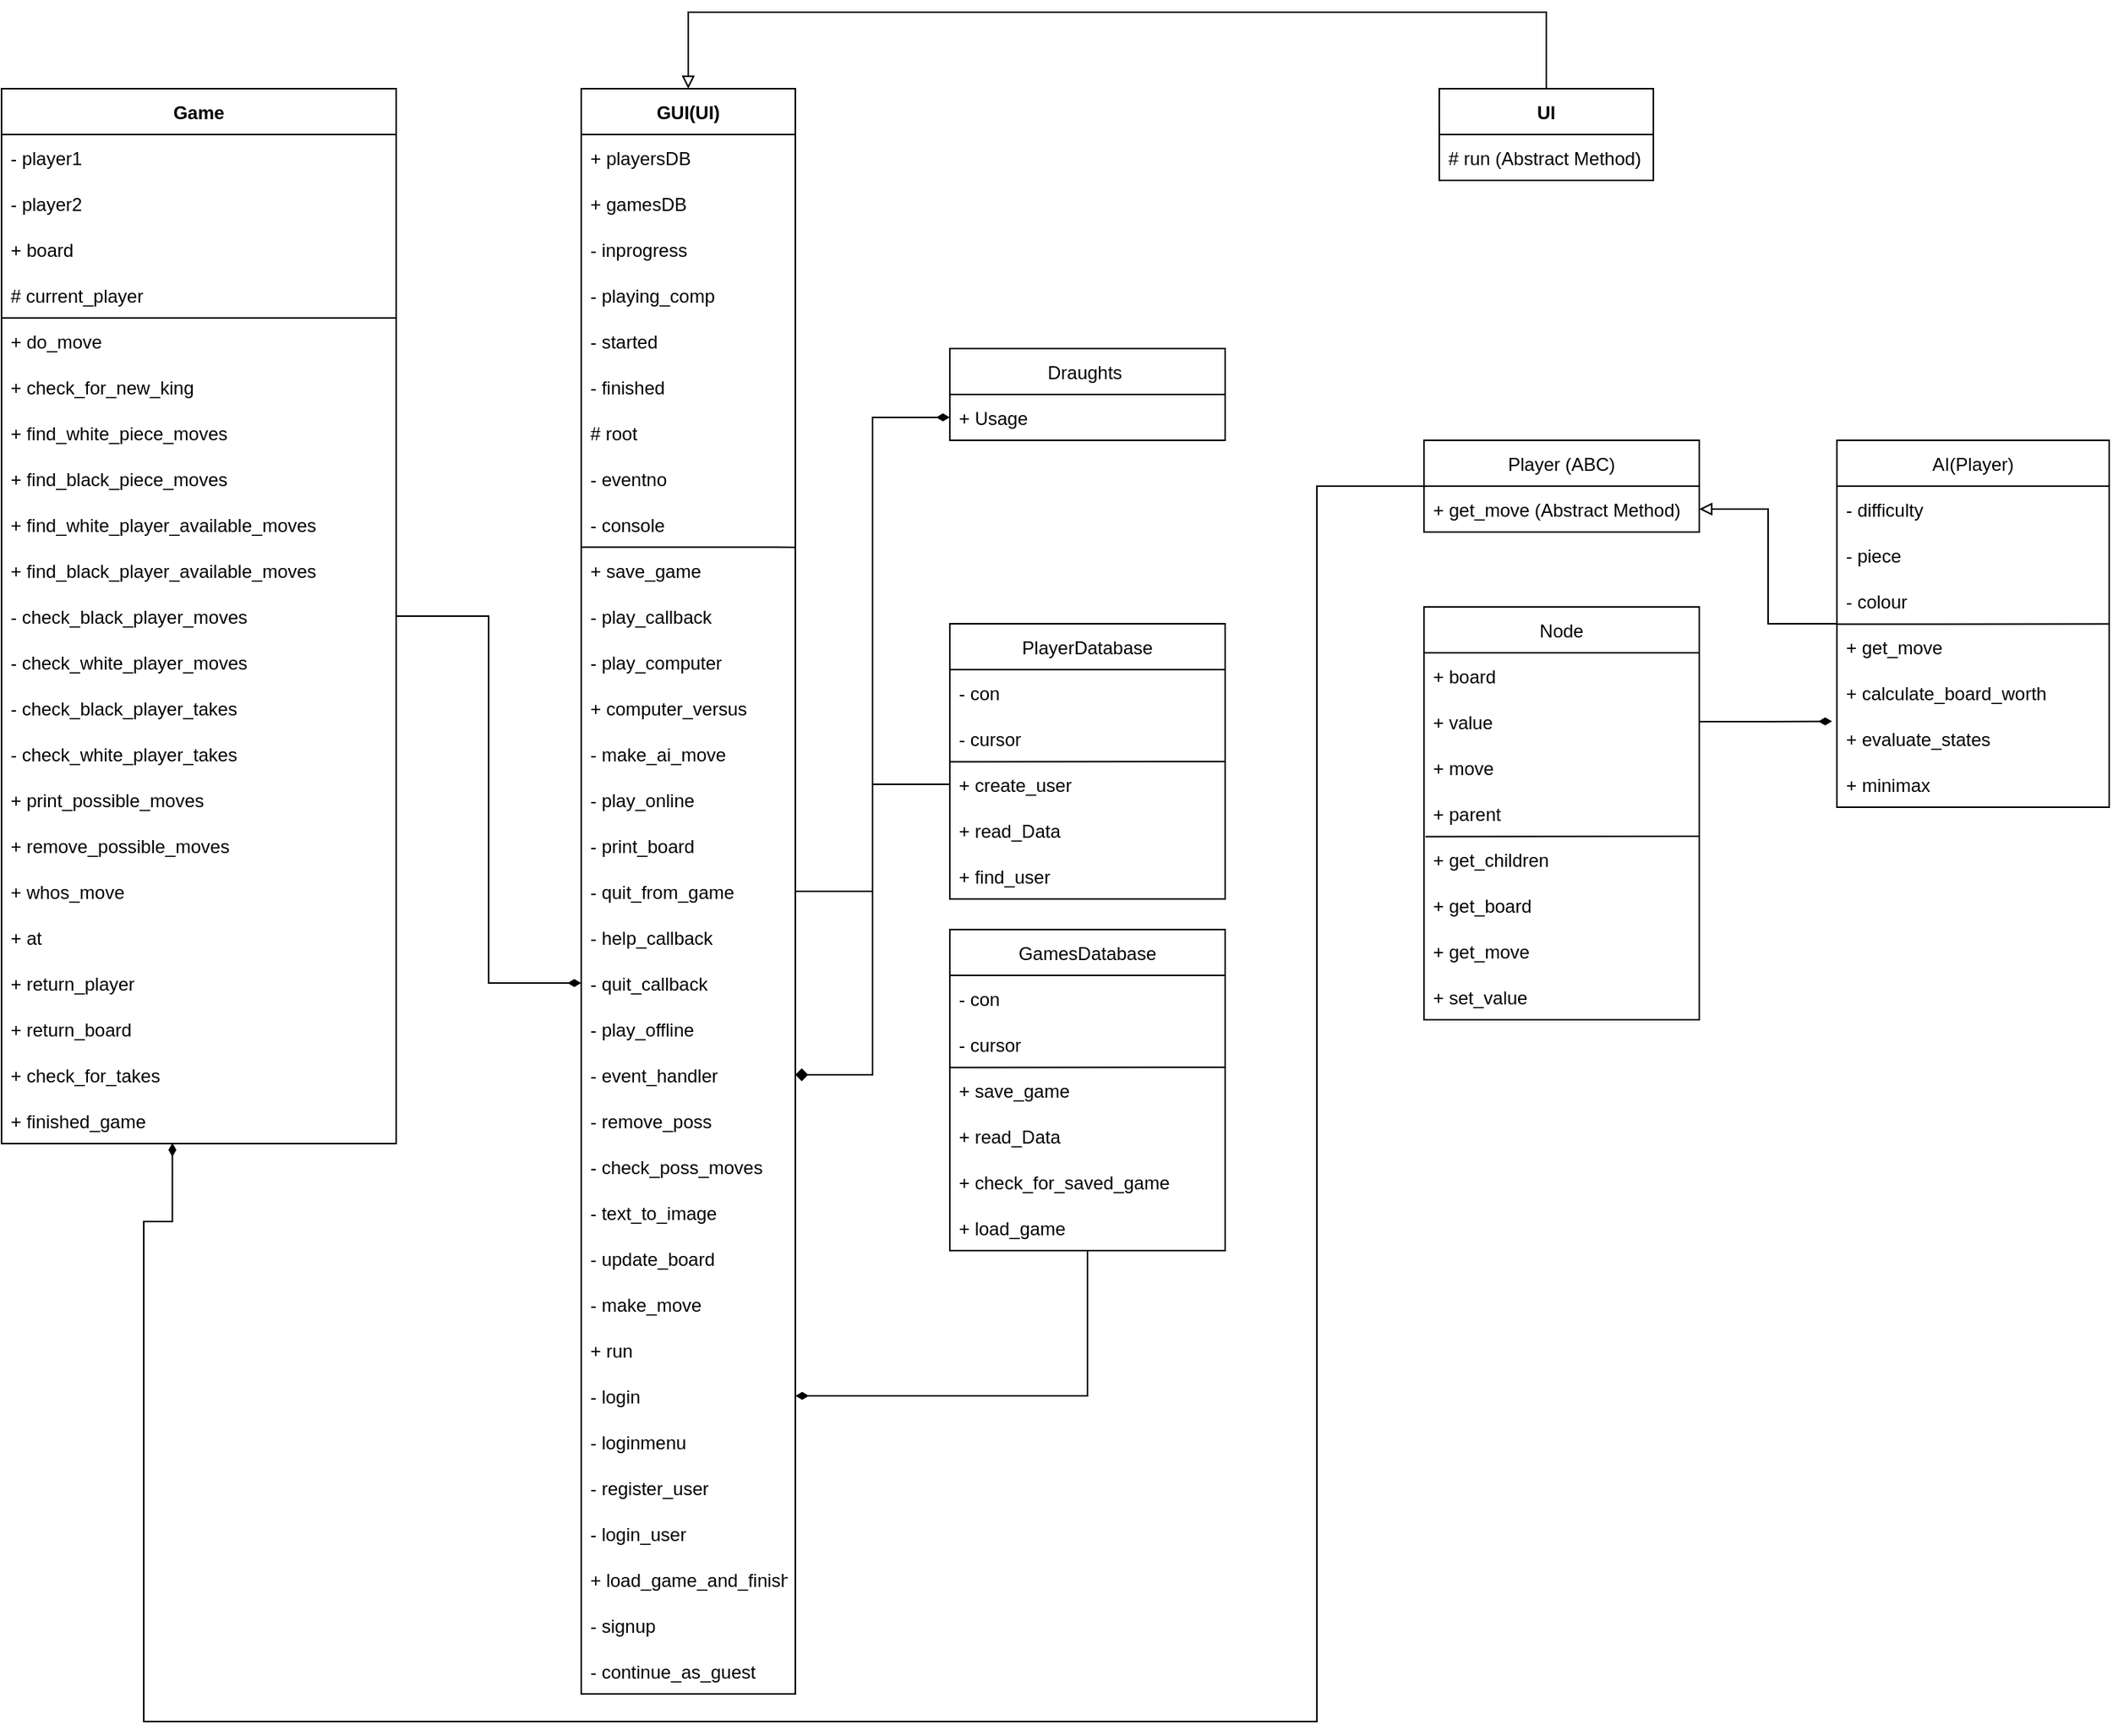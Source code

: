 <mxfile compressed="true" version="16.1.2" type="device"><diagram id="3Qp2XxojewarjUN9n5s5" name="Page-1"><mxGraphModel dx="2324" dy="1180" grid="0" gridSize="10" guides="1" tooltips="1" connect="1" arrows="1" fold="1" page="1" pageScale="1" pageWidth="1654" pageHeight="1169" math="0" shadow="0"><root><mxCell id="0"/><mxCell id="1" parent="0"/><mxCell id="8Btw_hAtKt0kwqndsdQg-38" style="edgeStyle=orthogonalEdgeStyle;rounded=0;orthogonalLoop=1;jettySize=auto;html=1;entryX=0;entryY=0.5;entryDx=0;entryDy=0;endArrow=diamondThin;endFill=1;strokeWidth=1;" parent="1" source="6uSlgZsd5rCqAdP7p0Hb-4" target="6uSlgZsd5rCqAdP7p0Hb-30" edge="1"><mxGeometry relative="1" as="geometry"/></mxCell><mxCell id="6uSlgZsd5rCqAdP7p0Hb-4" value="Game" style="swimlane;fontStyle=1;childLayout=stackLayout;horizontal=1;startSize=30;horizontalStack=0;resizeParent=1;resizeParentMax=0;resizeLast=0;collapsible=1;marginBottom=0;direction=east;" parent="1" vertex="1"><mxGeometry x="50" y="60" width="258" height="690" as="geometry"/></mxCell><mxCell id="YsAnaq6iG1GSpcBaOWJJ-23" value="- player1" style="text;strokeColor=none;fillColor=none;align=left;verticalAlign=middle;spacingLeft=4;spacingRight=4;overflow=hidden;points=[[0,0.5],[1,0.5]];portConstraint=eastwest;rotatable=0;" parent="6uSlgZsd5rCqAdP7p0Hb-4" vertex="1"><mxGeometry y="30" width="258" height="30" as="geometry"/></mxCell><mxCell id="8Btw_hAtKt0kwqndsdQg-4" value="- player2" style="text;strokeColor=none;fillColor=none;align=left;verticalAlign=middle;spacingLeft=4;spacingRight=4;overflow=hidden;points=[[0,0.5],[1,0.5]];portConstraint=eastwest;rotatable=0;" parent="6uSlgZsd5rCqAdP7p0Hb-4" vertex="1"><mxGeometry y="60" width="258" height="30" as="geometry"/></mxCell><mxCell id="8Btw_hAtKt0kwqndsdQg-5" value="+ board" style="text;strokeColor=none;fillColor=none;align=left;verticalAlign=middle;spacingLeft=4;spacingRight=4;overflow=hidden;points=[[0,0.5],[1,0.5]];portConstraint=eastwest;rotatable=0;" parent="6uSlgZsd5rCqAdP7p0Hb-4" vertex="1"><mxGeometry y="90" width="258" height="30" as="geometry"/></mxCell><mxCell id="8Btw_hAtKt0kwqndsdQg-6" value="# current_player" style="text;strokeColor=none;fillColor=none;align=left;verticalAlign=middle;spacingLeft=4;spacingRight=4;overflow=hidden;points=[[0,0.5],[1,0.5]];portConstraint=eastwest;rotatable=0;" parent="6uSlgZsd5rCqAdP7p0Hb-4" vertex="1"><mxGeometry y="120" width="258" height="30" as="geometry"/></mxCell><mxCell id="6uSlgZsd5rCqAdP7p0Hb-5" value="+ do_move" style="text;strokeColor=none;fillColor=none;align=left;verticalAlign=middle;spacingLeft=4;spacingRight=4;overflow=hidden;points=[[0,0.5],[1,0.5]];portConstraint=eastwest;rotatable=0;" parent="6uSlgZsd5rCqAdP7p0Hb-4" vertex="1"><mxGeometry y="150" width="258" height="30" as="geometry"/></mxCell><mxCell id="YsAnaq6iG1GSpcBaOWJJ-24" value="" style="endArrow=none;html=1;rounded=0;exitX=0.002;exitY=0.002;exitDx=0;exitDy=0;exitPerimeter=0;entryX=1.001;entryY=0.002;entryDx=0;entryDy=0;entryPerimeter=0;" parent="6uSlgZsd5rCqAdP7p0Hb-4" source="6uSlgZsd5rCqAdP7p0Hb-5" target="6uSlgZsd5rCqAdP7p0Hb-5" edge="1"><mxGeometry width="50" height="50" relative="1" as="geometry"><mxPoint x="130" y="140" as="sourcePoint"/><mxPoint x="180" y="90" as="targetPoint"/></mxGeometry></mxCell><mxCell id="6uSlgZsd5rCqAdP7p0Hb-6" value="+ check_for_new_king" style="text;strokeColor=none;fillColor=none;align=left;verticalAlign=middle;spacingLeft=4;spacingRight=4;overflow=hidden;points=[[0,0.5],[1,0.5]];portConstraint=eastwest;rotatable=0;" parent="6uSlgZsd5rCqAdP7p0Hb-4" vertex="1"><mxGeometry y="180" width="258" height="30" as="geometry"/></mxCell><mxCell id="6uSlgZsd5rCqAdP7p0Hb-7" value="+ find_white_piece_moves" style="text;strokeColor=none;fillColor=none;align=left;verticalAlign=middle;spacingLeft=4;spacingRight=4;overflow=hidden;points=[[0,0.5],[1,0.5]];portConstraint=eastwest;rotatable=0;" parent="6uSlgZsd5rCqAdP7p0Hb-4" vertex="1"><mxGeometry y="210" width="258" height="30" as="geometry"/></mxCell><mxCell id="y2hn0-UuAbxZvEUYTkc_-26" value="+ find_black_piece_moves" style="text;strokeColor=none;fillColor=none;align=left;verticalAlign=middle;spacingLeft=4;spacingRight=4;overflow=hidden;points=[[0,0.5],[1,0.5]];portConstraint=eastwest;rotatable=0;" vertex="1" parent="6uSlgZsd5rCqAdP7p0Hb-4"><mxGeometry y="240" width="258" height="30" as="geometry"/></mxCell><mxCell id="y2hn0-UuAbxZvEUYTkc_-27" value="+ find_white_player_available_moves" style="text;strokeColor=none;fillColor=none;align=left;verticalAlign=middle;spacingLeft=4;spacingRight=4;overflow=hidden;points=[[0,0.5],[1,0.5]];portConstraint=eastwest;rotatable=0;" vertex="1" parent="6uSlgZsd5rCqAdP7p0Hb-4"><mxGeometry y="270" width="258" height="30" as="geometry"/></mxCell><mxCell id="y2hn0-UuAbxZvEUYTkc_-28" value="+ find_black_player_available_moves" style="text;strokeColor=none;fillColor=none;align=left;verticalAlign=middle;spacingLeft=4;spacingRight=4;overflow=hidden;points=[[0,0.5],[1,0.5]];portConstraint=eastwest;rotatable=0;" vertex="1" parent="6uSlgZsd5rCqAdP7p0Hb-4"><mxGeometry y="300" width="258" height="30" as="geometry"/></mxCell><mxCell id="y2hn0-UuAbxZvEUYTkc_-30" value="- check_black_player_moves" style="text;strokeColor=none;fillColor=none;align=left;verticalAlign=middle;spacingLeft=4;spacingRight=4;overflow=hidden;points=[[0,0.5],[1,0.5]];portConstraint=eastwest;rotatable=0;" vertex="1" parent="6uSlgZsd5rCqAdP7p0Hb-4"><mxGeometry y="330" width="258" height="30" as="geometry"/></mxCell><mxCell id="y2hn0-UuAbxZvEUYTkc_-31" value="- check_white_player_moves" style="text;strokeColor=none;fillColor=none;align=left;verticalAlign=middle;spacingLeft=4;spacingRight=4;overflow=hidden;points=[[0,0.5],[1,0.5]];portConstraint=eastwest;rotatable=0;" vertex="1" parent="6uSlgZsd5rCqAdP7p0Hb-4"><mxGeometry y="360" width="258" height="30" as="geometry"/></mxCell><mxCell id="y2hn0-UuAbxZvEUYTkc_-32" value="- check_black_player_takes" style="text;strokeColor=none;fillColor=none;align=left;verticalAlign=middle;spacingLeft=4;spacingRight=4;overflow=hidden;points=[[0,0.5],[1,0.5]];portConstraint=eastwest;rotatable=0;" vertex="1" parent="6uSlgZsd5rCqAdP7p0Hb-4"><mxGeometry y="390" width="258" height="30" as="geometry"/></mxCell><mxCell id="y2hn0-UuAbxZvEUYTkc_-33" value="- check_white_player_takes" style="text;strokeColor=none;fillColor=none;align=left;verticalAlign=middle;spacingLeft=4;spacingRight=4;overflow=hidden;points=[[0,0.5],[1,0.5]];portConstraint=eastwest;rotatable=0;" vertex="1" parent="6uSlgZsd5rCqAdP7p0Hb-4"><mxGeometry y="420" width="258" height="30" as="geometry"/></mxCell><mxCell id="6uSlgZsd5rCqAdP7p0Hb-11" value="+ print_possible_moves" style="text;strokeColor=none;fillColor=none;align=left;verticalAlign=middle;spacingLeft=4;spacingRight=4;overflow=hidden;points=[[0,0.5],[1,0.5]];portConstraint=eastwest;rotatable=0;" parent="6uSlgZsd5rCqAdP7p0Hb-4" vertex="1"><mxGeometry y="450" width="258" height="30" as="geometry"/></mxCell><mxCell id="6uSlgZsd5rCqAdP7p0Hb-12" value="+ remove_possible_moves" style="text;strokeColor=none;fillColor=none;align=left;verticalAlign=middle;spacingLeft=4;spacingRight=4;overflow=hidden;points=[[0,0.5],[1,0.5]];portConstraint=eastwest;rotatable=0;" parent="6uSlgZsd5rCqAdP7p0Hb-4" vertex="1"><mxGeometry y="480" width="258" height="30" as="geometry"/></mxCell><mxCell id="6uSlgZsd5rCqAdP7p0Hb-13" value="+ whos_move" style="text;strokeColor=none;fillColor=none;align=left;verticalAlign=middle;spacingLeft=4;spacingRight=4;overflow=hidden;points=[[0,0.5],[1,0.5]];portConstraint=eastwest;rotatable=0;" parent="6uSlgZsd5rCqAdP7p0Hb-4" vertex="1"><mxGeometry y="510" width="258" height="30" as="geometry"/></mxCell><mxCell id="6uSlgZsd5rCqAdP7p0Hb-14" value="+ at" style="text;strokeColor=none;fillColor=none;align=left;verticalAlign=middle;spacingLeft=4;spacingRight=4;overflow=hidden;points=[[0,0.5],[1,0.5]];portConstraint=eastwest;rotatable=0;" parent="6uSlgZsd5rCqAdP7p0Hb-4" vertex="1"><mxGeometry y="540" width="258" height="30" as="geometry"/></mxCell><mxCell id="6uSlgZsd5rCqAdP7p0Hb-15" value="+ return_player" style="text;strokeColor=none;fillColor=none;align=left;verticalAlign=middle;spacingLeft=4;spacingRight=4;overflow=hidden;points=[[0,0.5],[1,0.5]];portConstraint=eastwest;rotatable=0;" parent="6uSlgZsd5rCqAdP7p0Hb-4" vertex="1"><mxGeometry y="570" width="258" height="30" as="geometry"/></mxCell><mxCell id="6uSlgZsd5rCqAdP7p0Hb-18" value="+ return_board" style="text;strokeColor=none;fillColor=none;align=left;verticalAlign=middle;spacingLeft=4;spacingRight=4;overflow=hidden;points=[[0,0.5],[1,0.5]];portConstraint=eastwest;rotatable=0;" parent="6uSlgZsd5rCqAdP7p0Hb-4" vertex="1"><mxGeometry y="600" width="258" height="30" as="geometry"/></mxCell><mxCell id="6uSlgZsd5rCqAdP7p0Hb-17" value="+ check_for_takes" style="text;strokeColor=none;fillColor=none;align=left;verticalAlign=middle;spacingLeft=4;spacingRight=4;overflow=hidden;points=[[0,0.5],[1,0.5]];portConstraint=eastwest;rotatable=0;" parent="6uSlgZsd5rCqAdP7p0Hb-4" vertex="1"><mxGeometry y="630" width="258" height="30" as="geometry"/></mxCell><mxCell id="6uSlgZsd5rCqAdP7p0Hb-16" value="+ finished_game" style="text;strokeColor=none;fillColor=none;align=left;verticalAlign=middle;spacingLeft=4;spacingRight=4;overflow=hidden;points=[[0,0.5],[1,0.5]];portConstraint=eastwest;rotatable=0;" parent="6uSlgZsd5rCqAdP7p0Hb-4" vertex="1"><mxGeometry y="660" width="258" height="30" as="geometry"/></mxCell><mxCell id="8Btw_hAtKt0kwqndsdQg-43" style="edgeStyle=orthogonalEdgeStyle;rounded=0;orthogonalLoop=1;jettySize=auto;html=1;entryX=0.5;entryY=0;entryDx=0;entryDy=0;endArrow=block;endFill=0;strokeWidth=1;" parent="1" source="6uSlgZsd5rCqAdP7p0Hb-19" target="6uSlgZsd5rCqAdP7p0Hb-23" edge="1"><mxGeometry relative="1" as="geometry"><Array as="points"><mxPoint x="1060" y="10"/><mxPoint x="499" y="10"/></Array></mxGeometry></mxCell><mxCell id="6uSlgZsd5rCqAdP7p0Hb-19" value="UI" style="swimlane;fontStyle=1;childLayout=stackLayout;horizontal=1;startSize=30;horizontalStack=0;resizeParent=1;resizeParentMax=0;resizeLast=0;collapsible=1;marginBottom=0;" parent="1" vertex="1"><mxGeometry x="990" y="60" width="140" height="60" as="geometry"/></mxCell><mxCell id="6uSlgZsd5rCqAdP7p0Hb-20" value="# run (Abstract Method)" style="text;strokeColor=none;fillColor=none;align=left;verticalAlign=middle;spacingLeft=4;spacingRight=4;overflow=hidden;points=[[0,0.5],[1,0.5]];portConstraint=eastwest;rotatable=0;" parent="6uSlgZsd5rCqAdP7p0Hb-19" vertex="1"><mxGeometry y="30" width="140" height="30" as="geometry"/></mxCell><mxCell id="8Btw_hAtKt0kwqndsdQg-37" style="edgeStyle=orthogonalEdgeStyle;rounded=0;orthogonalLoop=1;jettySize=auto;html=1;endArrow=diamondThin;endFill=1;strokeWidth=1;" parent="1" source="6uSlgZsd5rCqAdP7p0Hb-23" target="YsAnaq6iG1GSpcBaOWJJ-2" edge="1"><mxGeometry relative="1" as="geometry"/></mxCell><mxCell id="6uSlgZsd5rCqAdP7p0Hb-23" value="GUI(UI)" style="swimlane;fontStyle=1;childLayout=stackLayout;horizontal=1;startSize=30;horizontalStack=0;resizeParent=1;resizeParentMax=0;resizeLast=0;collapsible=1;marginBottom=0;" parent="1" vertex="1"><mxGeometry x="429" y="60" width="140" height="1050" as="geometry"/></mxCell><mxCell id="y2hn0-UuAbxZvEUYTkc_-34" value="+ playersDB" style="text;strokeColor=none;fillColor=none;align=left;verticalAlign=middle;spacingLeft=4;spacingRight=4;overflow=hidden;points=[[0,0.5],[1,0.5]];portConstraint=eastwest;rotatable=0;" vertex="1" parent="6uSlgZsd5rCqAdP7p0Hb-23"><mxGeometry y="30" width="140" height="30" as="geometry"/></mxCell><mxCell id="y2hn0-UuAbxZvEUYTkc_-35" value="+ gamesDB" style="text;strokeColor=none;fillColor=none;align=left;verticalAlign=middle;spacingLeft=4;spacingRight=4;overflow=hidden;points=[[0,0.5],[1,0.5]];portConstraint=eastwest;rotatable=0;" vertex="1" parent="6uSlgZsd5rCqAdP7p0Hb-23"><mxGeometry y="60" width="140" height="30" as="geometry"/></mxCell><mxCell id="y2hn0-UuAbxZvEUYTkc_-36" value="- inprogress" style="text;strokeColor=none;fillColor=none;align=left;verticalAlign=middle;spacingLeft=4;spacingRight=4;overflow=hidden;points=[[0,0.5],[1,0.5]];portConstraint=eastwest;rotatable=0;" vertex="1" parent="6uSlgZsd5rCqAdP7p0Hb-23"><mxGeometry y="90" width="140" height="30" as="geometry"/></mxCell><mxCell id="y2hn0-UuAbxZvEUYTkc_-37" value="- playing_comp" style="text;strokeColor=none;fillColor=none;align=left;verticalAlign=middle;spacingLeft=4;spacingRight=4;overflow=hidden;points=[[0,0.5],[1,0.5]];portConstraint=eastwest;rotatable=0;" vertex="1" parent="6uSlgZsd5rCqAdP7p0Hb-23"><mxGeometry y="120" width="140" height="30" as="geometry"/></mxCell><mxCell id="8Btw_hAtKt0kwqndsdQg-13" value="- started" style="text;strokeColor=none;fillColor=none;align=left;verticalAlign=middle;spacingLeft=4;spacingRight=4;overflow=hidden;points=[[0,0.5],[1,0.5]];portConstraint=eastwest;rotatable=0;" parent="6uSlgZsd5rCqAdP7p0Hb-23" vertex="1"><mxGeometry y="150" width="140" height="30" as="geometry"/></mxCell><mxCell id="8Btw_hAtKt0kwqndsdQg-15" value="- finished" style="text;strokeColor=none;fillColor=none;align=left;verticalAlign=middle;spacingLeft=4;spacingRight=4;overflow=hidden;points=[[0,0.5],[1,0.5]];portConstraint=eastwest;rotatable=0;" parent="6uSlgZsd5rCqAdP7p0Hb-23" vertex="1"><mxGeometry y="180" width="140" height="30" as="geometry"/></mxCell><mxCell id="8Btw_hAtKt0kwqndsdQg-17" value="# root" style="text;strokeColor=none;fillColor=none;align=left;verticalAlign=middle;spacingLeft=4;spacingRight=4;overflow=hidden;points=[[0,0.5],[1,0.5]];portConstraint=eastwest;rotatable=0;" parent="6uSlgZsd5rCqAdP7p0Hb-23" vertex="1"><mxGeometry y="210" width="140" height="30" as="geometry"/></mxCell><mxCell id="8Btw_hAtKt0kwqndsdQg-18" value="- eventno" style="text;strokeColor=none;fillColor=none;align=left;verticalAlign=middle;spacingLeft=4;spacingRight=4;overflow=hidden;points=[[0,0.5],[1,0.5]];portConstraint=eastwest;rotatable=0;" parent="6uSlgZsd5rCqAdP7p0Hb-23" vertex="1"><mxGeometry y="240" width="140" height="30" as="geometry"/></mxCell><mxCell id="8Btw_hAtKt0kwqndsdQg-19" value="- console" style="text;strokeColor=none;fillColor=none;align=left;verticalAlign=middle;spacingLeft=4;spacingRight=4;overflow=hidden;points=[[0,0.5],[1,0.5]];portConstraint=eastwest;rotatable=0;" parent="6uSlgZsd5rCqAdP7p0Hb-23" vertex="1"><mxGeometry y="270" width="140" height="30" as="geometry"/></mxCell><mxCell id="8Btw_hAtKt0kwqndsdQg-14" value="" style="endArrow=none;html=1;rounded=0;entryX=0.999;entryY=-0.002;entryDx=0;entryDy=0;entryPerimeter=0;exitX=0;exitY=-0.004;exitDx=0;exitDy=0;exitPerimeter=0;" parent="6uSlgZsd5rCqAdP7p0Hb-23" source="6uSlgZsd5rCqAdP7p0Hb-24" target="6uSlgZsd5rCqAdP7p0Hb-24" edge="1"><mxGeometry width="50" height="50" relative="1" as="geometry"><mxPoint y="60" as="sourcePoint"/><mxPoint x="50" y="10" as="targetPoint"/><Array as="points"/></mxGeometry></mxCell><mxCell id="6uSlgZsd5rCqAdP7p0Hb-24" value="+ save_game" style="text;strokeColor=none;fillColor=none;align=left;verticalAlign=middle;spacingLeft=4;spacingRight=4;overflow=hidden;points=[[0,0.5],[1,0.5]];portConstraint=eastwest;rotatable=0;" parent="6uSlgZsd5rCqAdP7p0Hb-23" vertex="1"><mxGeometry y="300" width="140" height="30" as="geometry"/></mxCell><mxCell id="y2hn0-UuAbxZvEUYTkc_-38" value="- play_callback" style="text;strokeColor=none;fillColor=none;align=left;verticalAlign=middle;spacingLeft=4;spacingRight=4;overflow=hidden;points=[[0,0.5],[1,0.5]];portConstraint=eastwest;rotatable=0;" vertex="1" parent="6uSlgZsd5rCqAdP7p0Hb-23"><mxGeometry y="330" width="140" height="30" as="geometry"/></mxCell><mxCell id="6uSlgZsd5rCqAdP7p0Hb-25" value="- play_computer" style="text;strokeColor=none;fillColor=none;align=left;verticalAlign=middle;spacingLeft=4;spacingRight=4;overflow=hidden;points=[[0,0.5],[1,0.5]];portConstraint=eastwest;rotatable=0;" parent="6uSlgZsd5rCqAdP7p0Hb-23" vertex="1"><mxGeometry y="360" width="140" height="30" as="geometry"/></mxCell><mxCell id="y2hn0-UuAbxZvEUYTkc_-40" value="+ computer_versus" style="text;strokeColor=none;fillColor=none;align=left;verticalAlign=middle;spacingLeft=4;spacingRight=4;overflow=hidden;points=[[0,0.5],[1,0.5]];portConstraint=eastwest;rotatable=0;" vertex="1" parent="6uSlgZsd5rCqAdP7p0Hb-23"><mxGeometry y="390" width="140" height="30" as="geometry"/></mxCell><mxCell id="y2hn0-UuAbxZvEUYTkc_-41" value="- make_ai_move" style="text;strokeColor=none;fillColor=none;align=left;verticalAlign=middle;spacingLeft=4;spacingRight=4;overflow=hidden;points=[[0,0.5],[1,0.5]];portConstraint=eastwest;rotatable=0;" vertex="1" parent="6uSlgZsd5rCqAdP7p0Hb-23"><mxGeometry y="420" width="140" height="30" as="geometry"/></mxCell><mxCell id="6uSlgZsd5rCqAdP7p0Hb-26" value="- play_online" style="text;strokeColor=none;fillColor=none;align=left;verticalAlign=middle;spacingLeft=4;spacingRight=4;overflow=hidden;points=[[0,0.5],[1,0.5]];portConstraint=eastwest;rotatable=0;" parent="6uSlgZsd5rCqAdP7p0Hb-23" vertex="1"><mxGeometry y="450" width="140" height="30" as="geometry"/></mxCell><mxCell id="6uSlgZsd5rCqAdP7p0Hb-27" value="- print_board" style="text;strokeColor=none;fillColor=none;align=left;verticalAlign=middle;spacingLeft=4;spacingRight=4;overflow=hidden;points=[[0,0.5],[1,0.5]];portConstraint=eastwest;rotatable=0;" parent="6uSlgZsd5rCqAdP7p0Hb-23" vertex="1"><mxGeometry y="480" width="140" height="30" as="geometry"/></mxCell><mxCell id="6uSlgZsd5rCqAdP7p0Hb-28" value="- quit_from_game" style="text;strokeColor=none;fillColor=none;align=left;verticalAlign=middle;spacingLeft=4;spacingRight=4;overflow=hidden;points=[[0,0.5],[1,0.5]];portConstraint=eastwest;rotatable=0;" parent="6uSlgZsd5rCqAdP7p0Hb-23" vertex="1"><mxGeometry y="510" width="140" height="30" as="geometry"/></mxCell><mxCell id="6uSlgZsd5rCqAdP7p0Hb-29" value="- help_callback" style="text;strokeColor=none;fillColor=none;align=left;verticalAlign=middle;spacingLeft=4;spacingRight=4;overflow=hidden;points=[[0,0.5],[1,0.5]];portConstraint=eastwest;rotatable=0;" parent="6uSlgZsd5rCqAdP7p0Hb-23" vertex="1"><mxGeometry y="540" width="140" height="30" as="geometry"/></mxCell><mxCell id="6uSlgZsd5rCqAdP7p0Hb-30" value="- quit_callback" style="text;strokeColor=none;fillColor=none;align=left;verticalAlign=middle;spacingLeft=4;spacingRight=4;overflow=hidden;points=[[0,0.5],[1,0.5]];portConstraint=eastwest;rotatable=0;" parent="6uSlgZsd5rCqAdP7p0Hb-23" vertex="1"><mxGeometry y="570" width="140" height="30" as="geometry"/></mxCell><mxCell id="6uSlgZsd5rCqAdP7p0Hb-31" value="- play_offline" style="text;strokeColor=none;fillColor=none;align=left;verticalAlign=middle;spacingLeft=4;spacingRight=4;overflow=hidden;points=[[0,0.5],[1,0.5]];portConstraint=eastwest;rotatable=0;" parent="6uSlgZsd5rCqAdP7p0Hb-23" vertex="1"><mxGeometry y="600" width="140" height="30" as="geometry"/></mxCell><mxCell id="6uSlgZsd5rCqAdP7p0Hb-32" value="- event_handler" style="text;strokeColor=none;fillColor=none;align=left;verticalAlign=middle;spacingLeft=4;spacingRight=4;overflow=hidden;points=[[0,0.5],[1,0.5]];portConstraint=eastwest;rotatable=0;" parent="6uSlgZsd5rCqAdP7p0Hb-23" vertex="1"><mxGeometry y="630" width="140" height="30" as="geometry"/></mxCell><mxCell id="6uSlgZsd5rCqAdP7p0Hb-33" value="- remove_poss" style="text;strokeColor=none;fillColor=none;align=left;verticalAlign=middle;spacingLeft=4;spacingRight=4;overflow=hidden;points=[[0,0.5],[1,0.5]];portConstraint=eastwest;rotatable=0;" parent="6uSlgZsd5rCqAdP7p0Hb-23" vertex="1"><mxGeometry y="660" width="140" height="30" as="geometry"/></mxCell><mxCell id="6uSlgZsd5rCqAdP7p0Hb-34" value="- check_poss_moves" style="text;strokeColor=none;fillColor=none;align=left;verticalAlign=middle;spacingLeft=4;spacingRight=4;overflow=hidden;points=[[0,0.5],[1,0.5]];portConstraint=eastwest;rotatable=0;" parent="6uSlgZsd5rCqAdP7p0Hb-23" vertex="1"><mxGeometry y="690" width="140" height="30" as="geometry"/></mxCell><mxCell id="6uSlgZsd5rCqAdP7p0Hb-35" value="- text_to_image" style="text;strokeColor=none;fillColor=none;align=left;verticalAlign=middle;spacingLeft=4;spacingRight=4;overflow=hidden;points=[[0,0.5],[1,0.5]];portConstraint=eastwest;rotatable=0;" parent="6uSlgZsd5rCqAdP7p0Hb-23" vertex="1"><mxGeometry y="720" width="140" height="30" as="geometry"/></mxCell><mxCell id="6uSlgZsd5rCqAdP7p0Hb-36" value="- update_board" style="text;strokeColor=none;fillColor=none;align=left;verticalAlign=middle;spacingLeft=4;spacingRight=4;overflow=hidden;points=[[0,0.5],[1,0.5]];portConstraint=eastwest;rotatable=0;" parent="6uSlgZsd5rCqAdP7p0Hb-23" vertex="1"><mxGeometry y="750" width="140" height="30" as="geometry"/></mxCell><mxCell id="6uSlgZsd5rCqAdP7p0Hb-37" value="- make_move" style="text;strokeColor=none;fillColor=none;align=left;verticalAlign=middle;spacingLeft=4;spacingRight=4;overflow=hidden;points=[[0,0.5],[1,0.5]];portConstraint=eastwest;rotatable=0;" parent="6uSlgZsd5rCqAdP7p0Hb-23" vertex="1"><mxGeometry y="780" width="140" height="30" as="geometry"/></mxCell><mxCell id="6uSlgZsd5rCqAdP7p0Hb-38" value="+ run" style="text;strokeColor=none;fillColor=none;align=left;verticalAlign=middle;spacingLeft=4;spacingRight=4;overflow=hidden;points=[[0,0.5],[1,0.5]];portConstraint=eastwest;rotatable=0;" parent="6uSlgZsd5rCqAdP7p0Hb-23" vertex="1"><mxGeometry y="810" width="140" height="30" as="geometry"/></mxCell><mxCell id="6uSlgZsd5rCqAdP7p0Hb-39" value="- login" style="text;strokeColor=none;fillColor=none;align=left;verticalAlign=middle;spacingLeft=4;spacingRight=4;overflow=hidden;points=[[0,0.5],[1,0.5]];portConstraint=eastwest;rotatable=0;" parent="6uSlgZsd5rCqAdP7p0Hb-23" vertex="1"><mxGeometry y="840" width="140" height="30" as="geometry"/></mxCell><mxCell id="6uSlgZsd5rCqAdP7p0Hb-40" value="- loginmenu" style="text;strokeColor=none;fillColor=none;align=left;verticalAlign=middle;spacingLeft=4;spacingRight=4;overflow=hidden;points=[[0,0.5],[1,0.5]];portConstraint=eastwest;rotatable=0;" parent="6uSlgZsd5rCqAdP7p0Hb-23" vertex="1"><mxGeometry y="870" width="140" height="30" as="geometry"/></mxCell><mxCell id="6uSlgZsd5rCqAdP7p0Hb-41" value="- register_user" style="text;strokeColor=none;fillColor=none;align=left;verticalAlign=middle;spacingLeft=4;spacingRight=4;overflow=hidden;points=[[0,0.5],[1,0.5]];portConstraint=eastwest;rotatable=0;" parent="6uSlgZsd5rCqAdP7p0Hb-23" vertex="1"><mxGeometry y="900" width="140" height="30" as="geometry"/></mxCell><mxCell id="y2hn0-UuAbxZvEUYTkc_-43" value="- login_user" style="text;strokeColor=none;fillColor=none;align=left;verticalAlign=middle;spacingLeft=4;spacingRight=4;overflow=hidden;points=[[0,0.5],[1,0.5]];portConstraint=eastwest;rotatable=0;" vertex="1" parent="6uSlgZsd5rCqAdP7p0Hb-23"><mxGeometry y="930" width="140" height="30" as="geometry"/></mxCell><mxCell id="y2hn0-UuAbxZvEUYTkc_-42" value="+ load_game_and_finish" style="text;strokeColor=none;fillColor=none;align=left;verticalAlign=middle;spacingLeft=4;spacingRight=4;overflow=hidden;points=[[0,0.5],[1,0.5]];portConstraint=eastwest;rotatable=0;" vertex="1" parent="6uSlgZsd5rCqAdP7p0Hb-23"><mxGeometry y="960" width="140" height="30" as="geometry"/></mxCell><mxCell id="6uSlgZsd5rCqAdP7p0Hb-42" value="- signup" style="text;strokeColor=none;fillColor=none;align=left;verticalAlign=middle;spacingLeft=4;spacingRight=4;overflow=hidden;points=[[0,0.5],[1,0.5]];portConstraint=eastwest;rotatable=0;" parent="6uSlgZsd5rCqAdP7p0Hb-23" vertex="1"><mxGeometry y="990" width="140" height="30" as="geometry"/></mxCell><mxCell id="6uSlgZsd5rCqAdP7p0Hb-43" value="- continue_as_guest" style="text;strokeColor=none;fillColor=none;align=left;verticalAlign=middle;spacingLeft=4;spacingRight=4;overflow=hidden;points=[[0,0.5],[1,0.5]];portConstraint=eastwest;rotatable=0;" parent="6uSlgZsd5rCqAdP7p0Hb-23" vertex="1"><mxGeometry y="1020" width="140" height="30" as="geometry"/></mxCell><mxCell id="YsAnaq6iG1GSpcBaOWJJ-1" value="Draughts " style="swimlane;fontStyle=0;childLayout=stackLayout;horizontal=1;startSize=30;horizontalStack=0;resizeParent=1;resizeParentMax=0;resizeLast=0;collapsible=1;marginBottom=0;" parent="1" vertex="1"><mxGeometry x="670" y="230" width="180" height="60" as="geometry"/></mxCell><mxCell id="YsAnaq6iG1GSpcBaOWJJ-2" value="+ Usage" style="text;strokeColor=none;fillColor=none;align=left;verticalAlign=middle;spacingLeft=4;spacingRight=4;overflow=hidden;points=[[0,0.5],[1,0.5]];portConstraint=eastwest;rotatable=0;" parent="YsAnaq6iG1GSpcBaOWJJ-1" vertex="1"><mxGeometry y="30" width="180" height="30" as="geometry"/></mxCell><mxCell id="8Btw_hAtKt0kwqndsdQg-40" style="edgeStyle=orthogonalEdgeStyle;rounded=0;orthogonalLoop=1;jettySize=auto;html=1;endArrow=diamondThin;endFill=1;strokeWidth=1;entryX=0.433;entryY=0.988;entryDx=0;entryDy=0;entryPerimeter=0;" parent="1" source="YsAnaq6iG1GSpcBaOWJJ-5" target="6uSlgZsd5rCqAdP7p0Hb-16" edge="1"><mxGeometry relative="1" as="geometry"><Array as="points"><mxPoint x="910" y="320"/><mxPoint x="910" y="1128"/><mxPoint x="143" y="1128"/><mxPoint x="143" y="801"/><mxPoint x="162" y="801"/></Array><mxPoint x="184" y="681" as="targetPoint"/></mxGeometry></mxCell><mxCell id="YsAnaq6iG1GSpcBaOWJJ-5" value="Player (ABC)" style="swimlane;fontStyle=0;childLayout=stackLayout;horizontal=1;startSize=30;horizontalStack=0;resizeParent=1;resizeParentMax=0;resizeLast=0;collapsible=1;marginBottom=0;" parent="1" vertex="1"><mxGeometry x="980" y="290" width="180" height="60" as="geometry"/></mxCell><mxCell id="YsAnaq6iG1GSpcBaOWJJ-6" value="+ get_move (Abstract Method)" style="text;strokeColor=none;fillColor=none;align=left;verticalAlign=middle;spacingLeft=4;spacingRight=4;overflow=hidden;points=[[0,0.5],[1,0.5]];portConstraint=eastwest;rotatable=0;" parent="YsAnaq6iG1GSpcBaOWJJ-5" vertex="1"><mxGeometry y="30" width="180" height="30" as="geometry"/></mxCell><mxCell id="8Btw_hAtKt0kwqndsdQg-32" style="edgeStyle=orthogonalEdgeStyle;rounded=0;orthogonalLoop=1;jettySize=auto;html=1;entryX=1;entryY=0.5;entryDx=0;entryDy=0;endArrow=block;endFill=0;" parent="1" source="YsAnaq6iG1GSpcBaOWJJ-17" target="YsAnaq6iG1GSpcBaOWJJ-6" edge="1"><mxGeometry relative="1" as="geometry"/></mxCell><mxCell id="YsAnaq6iG1GSpcBaOWJJ-17" value="AI(Player)" style="swimlane;fontStyle=0;childLayout=stackLayout;horizontal=1;startSize=30;horizontalStack=0;resizeParent=1;resizeParentMax=0;resizeLast=0;collapsible=1;marginBottom=0;" parent="1" vertex="1"><mxGeometry x="1250" y="290" width="178" height="240" as="geometry"/></mxCell><mxCell id="YsAnaq6iG1GSpcBaOWJJ-19" value="- difficulty" style="text;strokeColor=none;fillColor=none;align=left;verticalAlign=middle;spacingLeft=4;spacingRight=4;overflow=hidden;points=[[0,0.5],[1,0.5]];portConstraint=eastwest;rotatable=0;" parent="YsAnaq6iG1GSpcBaOWJJ-17" vertex="1"><mxGeometry y="30" width="178" height="30" as="geometry"/></mxCell><mxCell id="8Btw_hAtKt0kwqndsdQg-10" value="" style="endArrow=none;html=1;rounded=0;exitX=0;exitY=0.01;exitDx=0;exitDy=0;exitPerimeter=0;entryX=0.998;entryY=0.005;entryDx=0;entryDy=0;entryPerimeter=0;" parent="YsAnaq6iG1GSpcBaOWJJ-17" source="8Btw_hAtKt0kwqndsdQg-8" target="8Btw_hAtKt0kwqndsdQg-8" edge="1"><mxGeometry width="50" height="50" relative="1" as="geometry"><mxPoint x="26" y="90" as="sourcePoint"/><mxPoint x="76" y="40" as="targetPoint"/></mxGeometry></mxCell><mxCell id="y2hn0-UuAbxZvEUYTkc_-44" value="- piece" style="text;strokeColor=none;fillColor=none;align=left;verticalAlign=middle;spacingLeft=4;spacingRight=4;overflow=hidden;points=[[0,0.5],[1,0.5]];portConstraint=eastwest;rotatable=0;" vertex="1" parent="YsAnaq6iG1GSpcBaOWJJ-17"><mxGeometry y="60" width="178" height="30" as="geometry"/></mxCell><mxCell id="8Btw_hAtKt0kwqndsdQg-7" value="- colour" style="text;strokeColor=none;fillColor=none;align=left;verticalAlign=middle;spacingLeft=4;spacingRight=4;overflow=hidden;points=[[0,0.5],[1,0.5]];portConstraint=eastwest;rotatable=0;" parent="YsAnaq6iG1GSpcBaOWJJ-17" vertex="1"><mxGeometry y="90" width="178" height="30" as="geometry"/></mxCell><mxCell id="8Btw_hAtKt0kwqndsdQg-8" value="+ get_move" style="text;strokeColor=none;fillColor=none;align=left;verticalAlign=middle;spacingLeft=4;spacingRight=4;overflow=hidden;points=[[0,0.5],[1,0.5]];portConstraint=eastwest;rotatable=0;" parent="YsAnaq6iG1GSpcBaOWJJ-17" vertex="1"><mxGeometry y="120" width="178" height="30" as="geometry"/></mxCell><mxCell id="y2hn0-UuAbxZvEUYTkc_-45" value="+ calculate_board_worth" style="text;strokeColor=none;fillColor=none;align=left;verticalAlign=middle;spacingLeft=4;spacingRight=4;overflow=hidden;points=[[0,0.5],[1,0.5]];portConstraint=eastwest;rotatable=0;" vertex="1" parent="YsAnaq6iG1GSpcBaOWJJ-17"><mxGeometry y="150" width="178" height="30" as="geometry"/></mxCell><mxCell id="y2hn0-UuAbxZvEUYTkc_-46" value="+ evaluate_states" style="text;strokeColor=none;fillColor=none;align=left;verticalAlign=middle;spacingLeft=4;spacingRight=4;overflow=hidden;points=[[0,0.5],[1,0.5]];portConstraint=eastwest;rotatable=0;" vertex="1" parent="YsAnaq6iG1GSpcBaOWJJ-17"><mxGeometry y="180" width="178" height="30" as="geometry"/></mxCell><mxCell id="y2hn0-UuAbxZvEUYTkc_-47" value="+ minimax" style="text;strokeColor=none;fillColor=none;align=left;verticalAlign=middle;spacingLeft=4;spacingRight=4;overflow=hidden;points=[[0,0.5],[1,0.5]];portConstraint=eastwest;rotatable=0;" vertex="1" parent="YsAnaq6iG1GSpcBaOWJJ-17"><mxGeometry y="210" width="178" height="30" as="geometry"/></mxCell><mxCell id="y2hn0-UuAbxZvEUYTkc_-1" value="PlayerDatabase" style="swimlane;fontStyle=0;childLayout=stackLayout;horizontal=1;startSize=30;horizontalStack=0;resizeParent=1;resizeParentMax=0;resizeLast=0;collapsible=1;marginBottom=0;" vertex="1" parent="1"><mxGeometry x="670" y="410" width="180" height="180" as="geometry"/></mxCell><mxCell id="y2hn0-UuAbxZvEUYTkc_-2" value="- con" style="text;strokeColor=none;fillColor=none;align=left;verticalAlign=middle;spacingLeft=4;spacingRight=4;overflow=hidden;points=[[0,0.5],[1,0.5]];portConstraint=eastwest;rotatable=0;" vertex="1" parent="y2hn0-UuAbxZvEUYTkc_-1"><mxGeometry y="30" width="180" height="30" as="geometry"/></mxCell><mxCell id="y2hn0-UuAbxZvEUYTkc_-3" value="" style="endArrow=none;html=1;rounded=0;exitX=0;exitY=0.01;exitDx=0;exitDy=0;exitPerimeter=0;entryX=0.998;entryY=0.005;entryDx=0;entryDy=0;entryPerimeter=0;" edge="1" parent="y2hn0-UuAbxZvEUYTkc_-1" source="y2hn0-UuAbxZvEUYTkc_-5" target="y2hn0-UuAbxZvEUYTkc_-5"><mxGeometry width="50" height="50" relative="1" as="geometry"><mxPoint x="26" y="90" as="sourcePoint"/><mxPoint x="76" y="40" as="targetPoint"/></mxGeometry></mxCell><mxCell id="y2hn0-UuAbxZvEUYTkc_-6" value="- cursor" style="text;strokeColor=none;fillColor=none;align=left;verticalAlign=middle;spacingLeft=4;spacingRight=4;overflow=hidden;points=[[0,0.5],[1,0.5]];portConstraint=eastwest;rotatable=0;" vertex="1" parent="y2hn0-UuAbxZvEUYTkc_-1"><mxGeometry y="60" width="180" height="30" as="geometry"/></mxCell><mxCell id="y2hn0-UuAbxZvEUYTkc_-5" value="+ create_user" style="text;strokeColor=none;fillColor=none;align=left;verticalAlign=middle;spacingLeft=4;spacingRight=4;overflow=hidden;points=[[0,0.5],[1,0.5]];portConstraint=eastwest;rotatable=0;" vertex="1" parent="y2hn0-UuAbxZvEUYTkc_-1"><mxGeometry y="90" width="180" height="30" as="geometry"/></mxCell><mxCell id="y2hn0-UuAbxZvEUYTkc_-13" value="+ read_Data" style="text;strokeColor=none;fillColor=none;align=left;verticalAlign=middle;spacingLeft=4;spacingRight=4;overflow=hidden;points=[[0,0.5],[1,0.5]];portConstraint=eastwest;rotatable=0;" vertex="1" parent="y2hn0-UuAbxZvEUYTkc_-1"><mxGeometry y="120" width="180" height="30" as="geometry"/></mxCell><mxCell id="y2hn0-UuAbxZvEUYTkc_-14" value="+ find_user" style="text;strokeColor=none;fillColor=none;align=left;verticalAlign=middle;spacingLeft=4;spacingRight=4;overflow=hidden;points=[[0,0.5],[1,0.5]];portConstraint=eastwest;rotatable=0;" vertex="1" parent="y2hn0-UuAbxZvEUYTkc_-1"><mxGeometry y="150" width="180" height="30" as="geometry"/></mxCell><mxCell id="y2hn0-UuAbxZvEUYTkc_-25" style="edgeStyle=orthogonalEdgeStyle;rounded=0;orthogonalLoop=1;jettySize=auto;html=1;entryX=1;entryY=0.5;entryDx=0;entryDy=0;endArrow=diamondThin;endFill=1;" edge="1" parent="1" source="y2hn0-UuAbxZvEUYTkc_-16" target="6uSlgZsd5rCqAdP7p0Hb-39"><mxGeometry relative="1" as="geometry"/></mxCell><mxCell id="y2hn0-UuAbxZvEUYTkc_-16" value="GamesDatabase" style="swimlane;fontStyle=0;childLayout=stackLayout;horizontal=1;startSize=30;horizontalStack=0;resizeParent=1;resizeParentMax=0;resizeLast=0;collapsible=1;marginBottom=0;" vertex="1" parent="1"><mxGeometry x="670" y="610" width="180" height="210" as="geometry"/></mxCell><mxCell id="y2hn0-UuAbxZvEUYTkc_-17" value="- con" style="text;strokeColor=none;fillColor=none;align=left;verticalAlign=middle;spacingLeft=4;spacingRight=4;overflow=hidden;points=[[0,0.5],[1,0.5]];portConstraint=eastwest;rotatable=0;" vertex="1" parent="y2hn0-UuAbxZvEUYTkc_-16"><mxGeometry y="30" width="180" height="30" as="geometry"/></mxCell><mxCell id="y2hn0-UuAbxZvEUYTkc_-18" value="" style="endArrow=none;html=1;rounded=0;exitX=0;exitY=0.01;exitDx=0;exitDy=0;exitPerimeter=0;entryX=0.998;entryY=0.005;entryDx=0;entryDy=0;entryPerimeter=0;" edge="1" parent="y2hn0-UuAbxZvEUYTkc_-16" source="y2hn0-UuAbxZvEUYTkc_-20" target="y2hn0-UuAbxZvEUYTkc_-20"><mxGeometry width="50" height="50" relative="1" as="geometry"><mxPoint x="26" y="90" as="sourcePoint"/><mxPoint x="76" y="40" as="targetPoint"/></mxGeometry></mxCell><mxCell id="y2hn0-UuAbxZvEUYTkc_-19" value="- cursor" style="text;strokeColor=none;fillColor=none;align=left;verticalAlign=middle;spacingLeft=4;spacingRight=4;overflow=hidden;points=[[0,0.5],[1,0.5]];portConstraint=eastwest;rotatable=0;" vertex="1" parent="y2hn0-UuAbxZvEUYTkc_-16"><mxGeometry y="60" width="180" height="30" as="geometry"/></mxCell><mxCell id="y2hn0-UuAbxZvEUYTkc_-20" value="+ save_game" style="text;strokeColor=none;fillColor=none;align=left;verticalAlign=middle;spacingLeft=4;spacingRight=4;overflow=hidden;points=[[0,0.5],[1,0.5]];portConstraint=eastwest;rotatable=0;" vertex="1" parent="y2hn0-UuAbxZvEUYTkc_-16"><mxGeometry y="90" width="180" height="30" as="geometry"/></mxCell><mxCell id="y2hn0-UuAbxZvEUYTkc_-21" value="+ read_Data" style="text;strokeColor=none;fillColor=none;align=left;verticalAlign=middle;spacingLeft=4;spacingRight=4;overflow=hidden;points=[[0,0.5],[1,0.5]];portConstraint=eastwest;rotatable=0;" vertex="1" parent="y2hn0-UuAbxZvEUYTkc_-16"><mxGeometry y="120" width="180" height="30" as="geometry"/></mxCell><mxCell id="y2hn0-UuAbxZvEUYTkc_-22" value="+ check_for_saved_game" style="text;strokeColor=none;fillColor=none;align=left;verticalAlign=middle;spacingLeft=4;spacingRight=4;overflow=hidden;points=[[0,0.5],[1,0.5]];portConstraint=eastwest;rotatable=0;" vertex="1" parent="y2hn0-UuAbxZvEUYTkc_-16"><mxGeometry y="150" width="180" height="30" as="geometry"/></mxCell><mxCell id="y2hn0-UuAbxZvEUYTkc_-23" value="+ load_game" style="text;strokeColor=none;fillColor=none;align=left;verticalAlign=middle;spacingLeft=4;spacingRight=4;overflow=hidden;points=[[0,0.5],[1,0.5]];portConstraint=eastwest;rotatable=0;" vertex="1" parent="y2hn0-UuAbxZvEUYTkc_-16"><mxGeometry y="180" width="180" height="30" as="geometry"/></mxCell><mxCell id="y2hn0-UuAbxZvEUYTkc_-24" style="edgeStyle=orthogonalEdgeStyle;rounded=0;orthogonalLoop=1;jettySize=auto;html=1;entryX=1;entryY=0.5;entryDx=0;entryDy=0;endArrow=diamond;endFill=1;" edge="1" parent="1" source="y2hn0-UuAbxZvEUYTkc_-5" target="6uSlgZsd5rCqAdP7p0Hb-32"><mxGeometry relative="1" as="geometry"/></mxCell><mxCell id="y2hn0-UuAbxZvEUYTkc_-48" value="Node" style="swimlane;fontStyle=0;childLayout=stackLayout;horizontal=1;startSize=30;horizontalStack=0;resizeParent=1;resizeParentMax=0;resizeLast=0;collapsible=1;marginBottom=0;" vertex="1" parent="1"><mxGeometry x="980" y="399" width="180" height="270" as="geometry"/></mxCell><mxCell id="y2hn0-UuAbxZvEUYTkc_-49" value="+ board" style="text;strokeColor=none;fillColor=none;align=left;verticalAlign=middle;spacingLeft=4;spacingRight=4;overflow=hidden;points=[[0,0.5],[1,0.5]];portConstraint=eastwest;rotatable=0;" vertex="1" parent="y2hn0-UuAbxZvEUYTkc_-48"><mxGeometry y="30" width="180" height="30" as="geometry"/></mxCell><mxCell id="y2hn0-UuAbxZvEUYTkc_-50" value="+ value" style="text;strokeColor=none;fillColor=none;align=left;verticalAlign=middle;spacingLeft=4;spacingRight=4;overflow=hidden;points=[[0,0.5],[1,0.5]];portConstraint=eastwest;rotatable=0;" vertex="1" parent="y2hn0-UuAbxZvEUYTkc_-48"><mxGeometry y="60" width="180" height="30" as="geometry"/></mxCell><mxCell id="y2hn0-UuAbxZvEUYTkc_-52" value="+ move" style="text;strokeColor=none;fillColor=none;align=left;verticalAlign=middle;spacingLeft=4;spacingRight=4;overflow=hidden;points=[[0,0.5],[1,0.5]];portConstraint=eastwest;rotatable=0;" vertex="1" parent="y2hn0-UuAbxZvEUYTkc_-48"><mxGeometry y="90" width="180" height="30" as="geometry"/></mxCell><mxCell id="y2hn0-UuAbxZvEUYTkc_-51" value="+ parent" style="text;strokeColor=none;fillColor=none;align=left;verticalAlign=middle;spacingLeft=4;spacingRight=4;overflow=hidden;points=[[0,0.5],[1,0.5]];portConstraint=eastwest;rotatable=0;" vertex="1" parent="y2hn0-UuAbxZvEUYTkc_-48"><mxGeometry y="120" width="180" height="30" as="geometry"/></mxCell><mxCell id="y2hn0-UuAbxZvEUYTkc_-55" value="" style="endArrow=none;html=1;rounded=0;exitX=0.005;exitY=0.007;exitDx=0;exitDy=0;exitPerimeter=0;" edge="1" parent="y2hn0-UuAbxZvEUYTkc_-48" source="y2hn0-UuAbxZvEUYTkc_-54"><mxGeometry width="50" height="50" relative="1" as="geometry"><mxPoint x="130" y="200" as="sourcePoint"/><mxPoint x="180" y="150" as="targetPoint"/></mxGeometry></mxCell><mxCell id="y2hn0-UuAbxZvEUYTkc_-54" value="+ get_children" style="text;strokeColor=none;fillColor=none;align=left;verticalAlign=middle;spacingLeft=4;spacingRight=4;overflow=hidden;points=[[0,0.5],[1,0.5]];portConstraint=eastwest;rotatable=0;" vertex="1" parent="y2hn0-UuAbxZvEUYTkc_-48"><mxGeometry y="150" width="180" height="30" as="geometry"/></mxCell><mxCell id="y2hn0-UuAbxZvEUYTkc_-56" value="+ get_board" style="text;strokeColor=none;fillColor=none;align=left;verticalAlign=middle;spacingLeft=4;spacingRight=4;overflow=hidden;points=[[0,0.5],[1,0.5]];portConstraint=eastwest;rotatable=0;" vertex="1" parent="y2hn0-UuAbxZvEUYTkc_-48"><mxGeometry y="180" width="180" height="30" as="geometry"/></mxCell><mxCell id="y2hn0-UuAbxZvEUYTkc_-57" value="+ get_move" style="text;strokeColor=none;fillColor=none;align=left;verticalAlign=middle;spacingLeft=4;spacingRight=4;overflow=hidden;points=[[0,0.5],[1,0.5]];portConstraint=eastwest;rotatable=0;" vertex="1" parent="y2hn0-UuAbxZvEUYTkc_-48"><mxGeometry y="210" width="180" height="30" as="geometry"/></mxCell><mxCell id="y2hn0-UuAbxZvEUYTkc_-58" value="+ set_value" style="text;strokeColor=none;fillColor=none;align=left;verticalAlign=middle;spacingLeft=4;spacingRight=4;overflow=hidden;points=[[0,0.5],[1,0.5]];portConstraint=eastwest;rotatable=0;" vertex="1" parent="y2hn0-UuAbxZvEUYTkc_-48"><mxGeometry y="240" width="180" height="30" as="geometry"/></mxCell><mxCell id="y2hn0-UuAbxZvEUYTkc_-59" style="edgeStyle=orthogonalEdgeStyle;rounded=0;orthogonalLoop=1;jettySize=auto;html=1;entryX=-0.018;entryY=0.127;entryDx=0;entryDy=0;entryPerimeter=0;endArrow=diamondThin;endFill=1;" edge="1" parent="1" source="y2hn0-UuAbxZvEUYTkc_-50" target="y2hn0-UuAbxZvEUYTkc_-46"><mxGeometry relative="1" as="geometry"/></mxCell></root></mxGraphModel></diagram></mxfile>